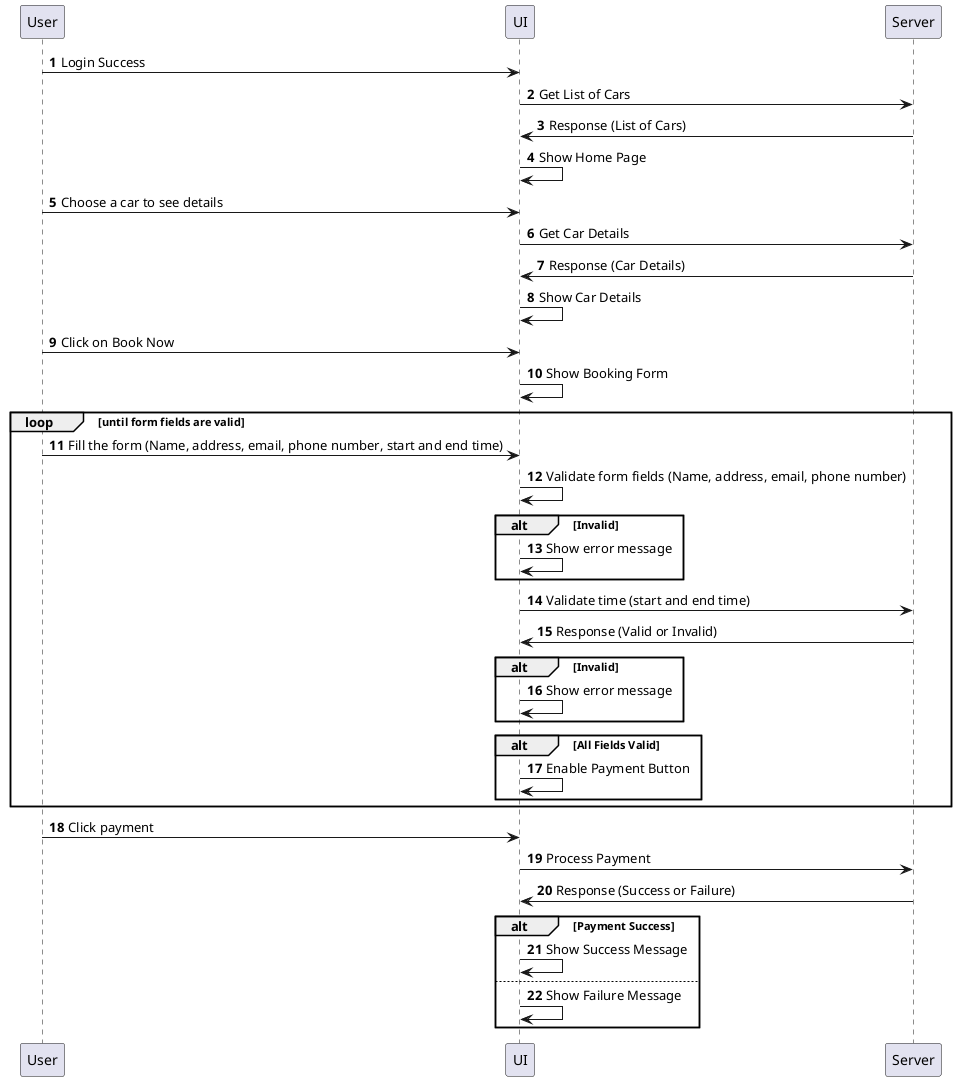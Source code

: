 @startuml
autonumber
participant User
participant UI
participant Server

User -> UI: Login Success
UI -> Server: Get List of Cars
Server -> UI: Response (List of Cars)
UI -> UI: Show Home Page
User -> UI: Choose a car to see details
UI -> Server: Get Car Details
Server -> UI: Response (Car Details)
UI -> UI: Show Car Details
User -> UI: Click on Book Now
UI -> UI: Show Booking Form
loop until form fields are valid
    User -> UI: Fill the form (Name, address, email, phone number, start and end time)
    UI -> UI: Validate form fields (Name, address, email, phone number)
    alt Invalid
        UI -> UI: Show error message
    end
    UI -> Server: Validate time (start and end time)
    Server -> UI: Response (Valid or Invalid)
    alt Invalid
        UI -> UI: Show error message
    end
    alt All Fields Valid
        UI -> UI: Enable Payment Button
    end
end
User -> UI: Click payment
UI -> Server: Process Payment
Server -> UI: Response (Success or Failure)
alt Payment Success
    UI -> UI: Show Success Message
else
    UI -> UI: Show Failure Message
end
@enduml
